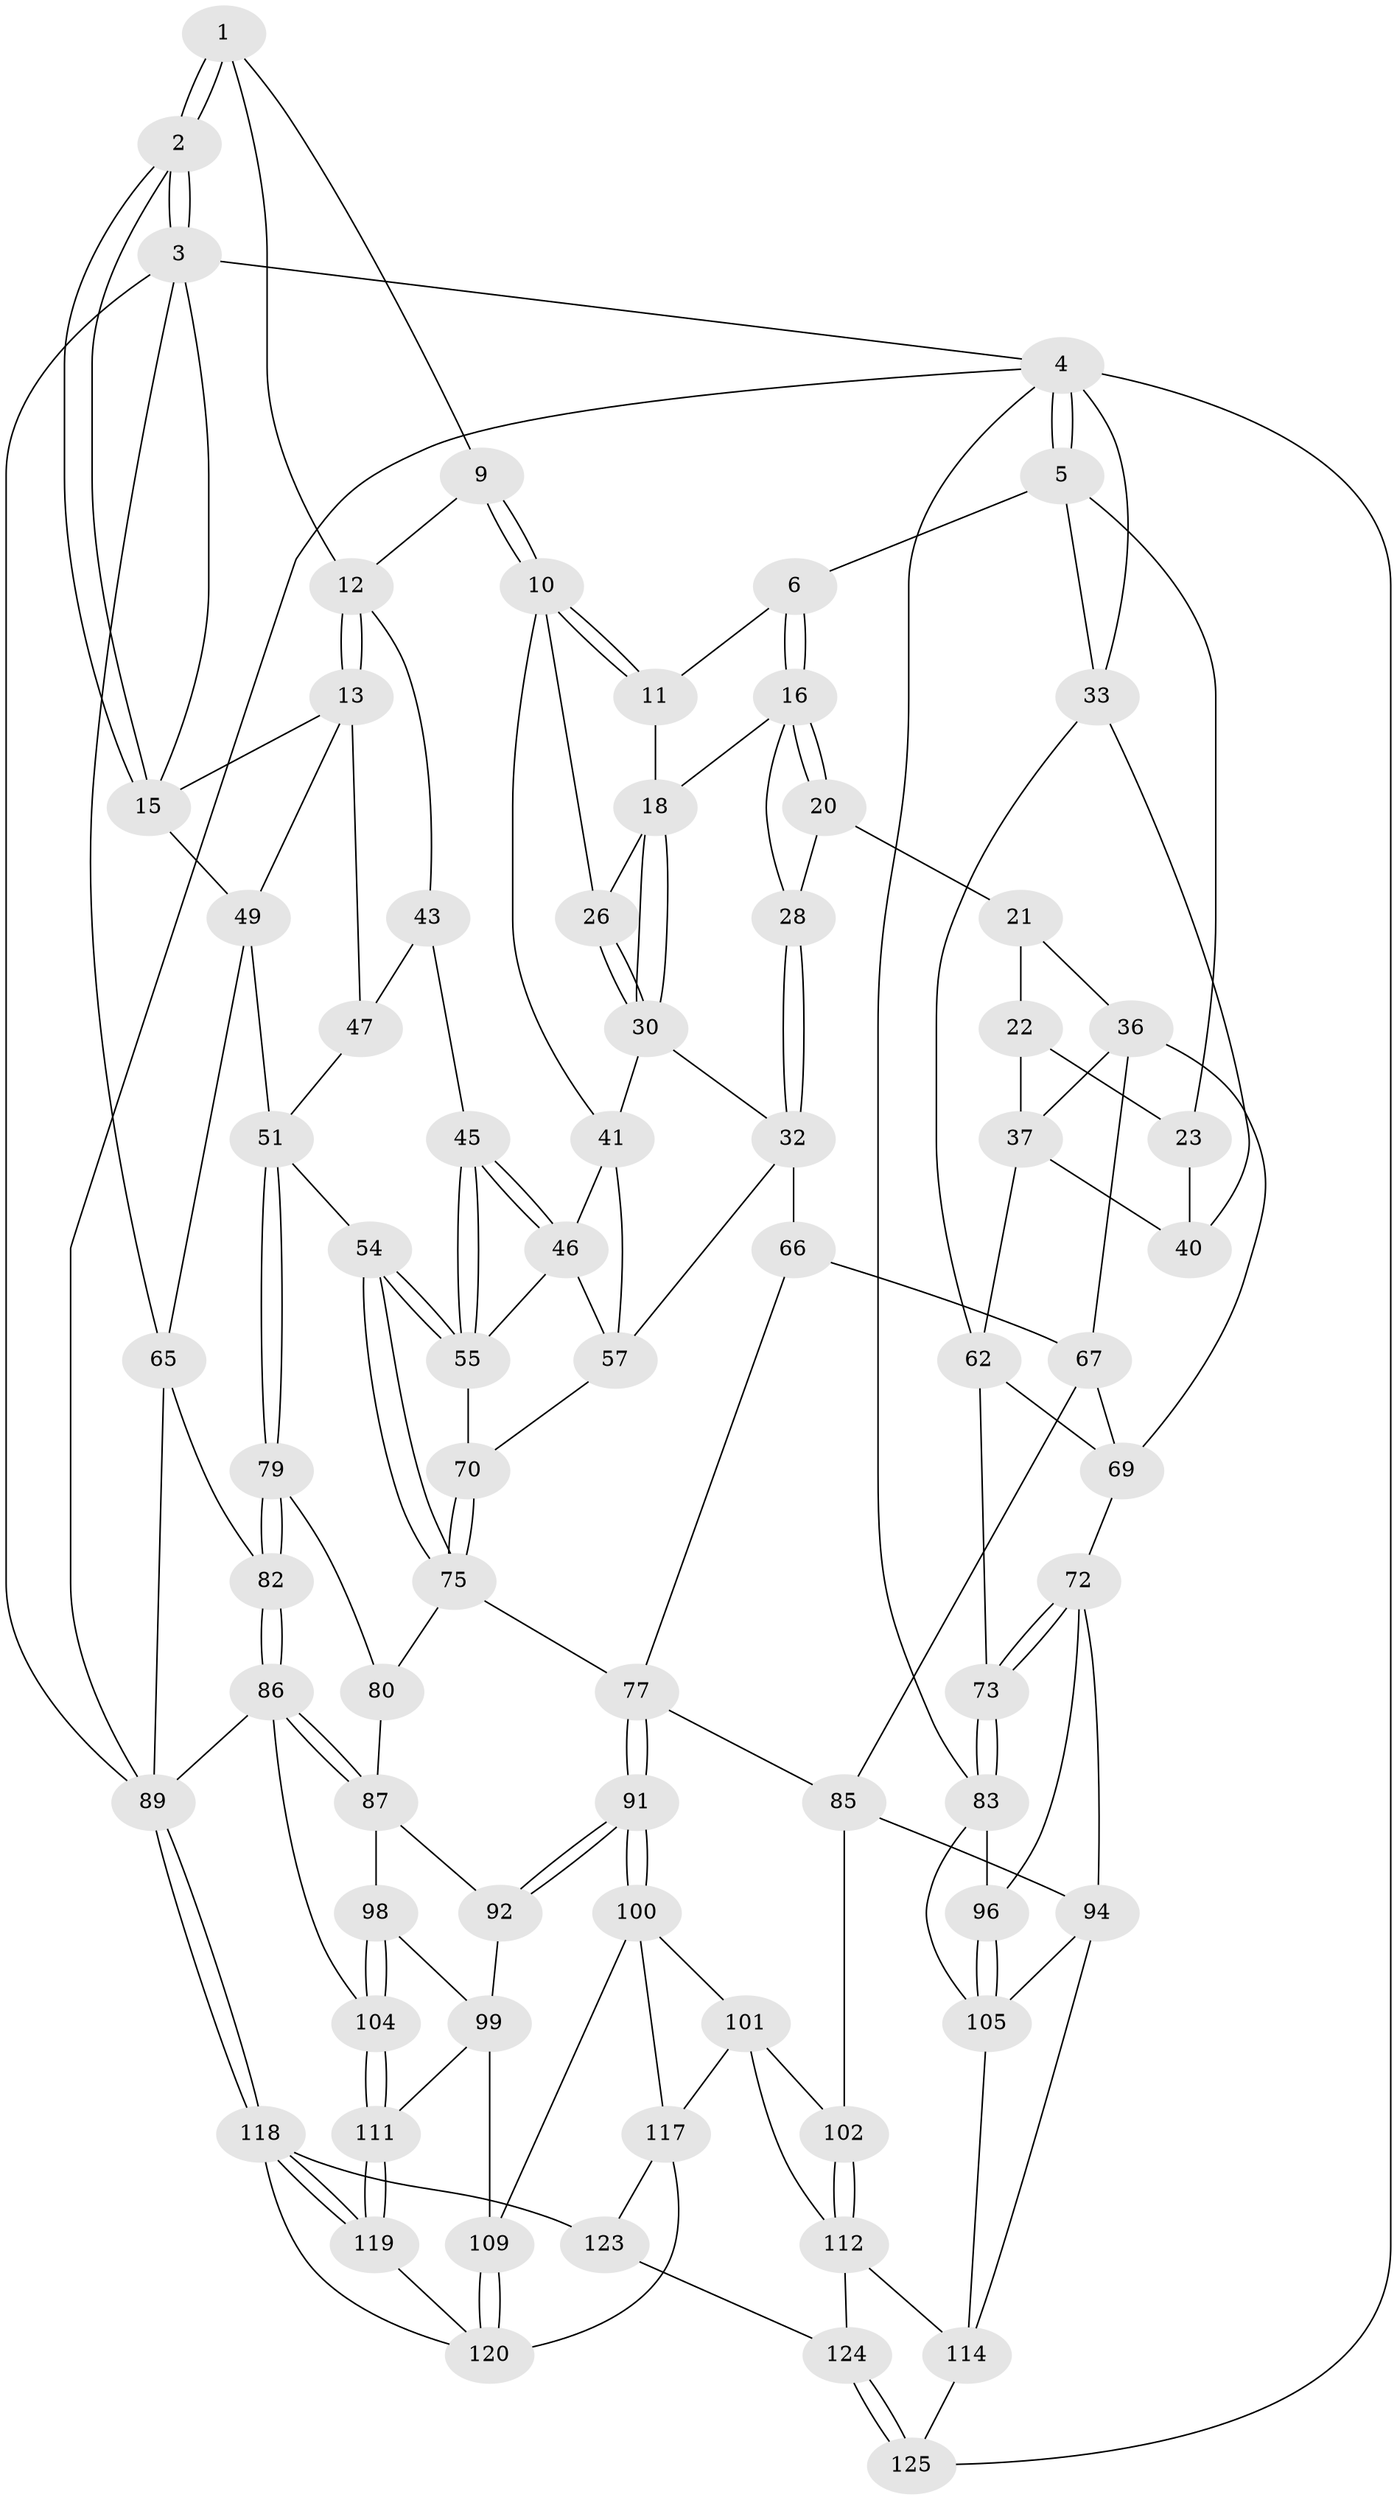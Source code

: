 // original degree distribution, {3: 0.015873015873015872, 6: 0.2222222222222222, 5: 0.5238095238095238, 4: 0.23809523809523808}
// Generated by graph-tools (version 1.1) at 2025/11/02/27/25 16:11:58]
// undirected, 76 vertices, 172 edges
graph export_dot {
graph [start="1"]
  node [color=gray90,style=filled];
  1 [pos="+0.6594128308179213+0",super="+8"];
  2 [pos="+1+0"];
  3 [pos="+1+0",super="+64"];
  4 [pos="+0+0",super="+84"];
  5 [pos="+0.09968204609664058+0",super="+24"];
  6 [pos="+0.2756963495515771+0",super="+7"];
  9 [pos="+0.6399778320524057+0.108757096145352"];
  10 [pos="+0.6381106482739025+0.10779573866325355",super="+25"];
  11 [pos="+0.5931109800419159+0"];
  12 [pos="+0.7376348893258939+0.06365218799975243",super="+27"];
  13 [pos="+0.8252474871618926+0.11069500760441392",super="+14"];
  15 [pos="+0.9160527407204508+0.05392836464434012",super="+53"];
  16 [pos="+0.29227386969956093+0",super="+17"];
  18 [pos="+0.4290662640496241+0.045055433771010595",super="+19"];
  20 [pos="+0.2331432070197457+0.06621008307220183",super="+29"];
  21 [pos="+0.18734864901201534+0.10602262645185868",super="+35"];
  22 [pos="+0.17728058356319462+0.11276720690981434",super="+38"];
  23 [pos="+0.14676841266708582+0.11845807302490657",super="+39"];
  26 [pos="+0.5498411480378771+0.11607637042793852"];
  28 [pos="+0.32376373018315163+0.2164518832612678"];
  30 [pos="+0.4572511132558618+0.1240663027497099",super="+31"];
  32 [pos="+0.3725614833708361+0.23879979807614599",super="+60"];
  33 [pos="+0.011842062872700584+0.16635340304497825",super="+34"];
  36 [pos="+0.2705813635153788+0.22838759844131598",super="+68"];
  37 [pos="+0.22600760099322045+0.22575571296967212",super="+61"];
  40 [pos="+0.07189920164418194+0.21574377778827208"];
  41 [pos="+0.5485638328897158+0.18430786451751793",super="+42"];
  43 [pos="+0.6568328580693974+0.13929722079042706",super="+44"];
  45 [pos="+0.6444543629163599+0.2221885665537549"];
  46 [pos="+0.5971368113767402+0.22084565668397682",super="+56"];
  47 [pos="+0.7940514564866991+0.13302649049944498",super="+48"];
  49 [pos="+0.8705538532968156+0.2176716639656783",super="+50"];
  51 [pos="+0.7957285814005287+0.3959606716199423",super="+52"];
  54 [pos="+0.7681510721289374+0.38330604523930356"];
  55 [pos="+0.7030813285978463+0.36375266608324264",super="+58"];
  57 [pos="+0.5306467743696246+0.2853599992190381",super="+59"];
  62 [pos="+0.10407303540565176+0.27847813080100314",super="+63"];
  65 [pos="+1+0.39854307998093136",super="+81"];
  66 [pos="+0.3269012189508576+0.4938421460086071"];
  67 [pos="+0.30335188397207574+0.4976316896243254",super="+74"];
  69 [pos="+0.13708919340744605+0.33591297046788987",super="+71"];
  70 [pos="+0.5637880778934102+0.39422563571212504"];
  72 [pos="+0.07539428132378401+0.5522848570030248",super="+95"];
  73 [pos="+0+0.5233432852603055"];
  75 [pos="+0.5661318107309684+0.5678598486962273",super="+76"];
  77 [pos="+0.5370595852452748+0.6572242044998805",super="+78"];
  79 [pos="+0.7877233678460636+0.5330169452946245"];
  80 [pos="+0.7830921682004531+0.537298162637941"];
  82 [pos="+0.8950068189711695+0.6194635636449359"];
  83 [pos="+0+0.7324860345406999",super="+97"];
  85 [pos="+0.28037463299538545+0.6987513326066697",super="+93"];
  86 [pos="+0.8778269173548151+0.7479645176896014",super="+103"];
  87 [pos="+0.778018465095184+0.7316677395031658",super="+88"];
  89 [pos="+1+1",super="+90"];
  91 [pos="+0.5380411216981028+0.6673014425186709"];
  92 [pos="+0.6504828565124994+0.7065922647255231"];
  94 [pos="+0.19918112074341845+0.7816487675203019",super="+107"];
  96 [pos="+0.07246046694188008+0.7655550072195778"];
  98 [pos="+0.7756354856588552+0.7329068389802571"];
  99 [pos="+0.7147017605319547+0.7506653588606441",super="+108"];
  100 [pos="+0.5172379126418528+0.7277633988775098",super="+110"];
  101 [pos="+0.38160276303880736+0.7740983632445456",super="+115"];
  102 [pos="+0.3353573499944433+0.7675003338869536"];
  104 [pos="+0.768622761541147+0.8664138166791413"];
  105 [pos="+0.11574577627761518+0.8040853061212612",super="+106"];
  109 [pos="+0.6047189636038447+0.854037619744928"];
  111 [pos="+0.7598586789053999+0.8731084435632129"];
  112 [pos="+0.29716826766040105+0.8852187585267237",super="+113"];
  114 [pos="+0.21701362886642458+0.8889008686155433",super="+116"];
  117 [pos="+0.4393723287699905+0.9599528442348506",super="+121"];
  118 [pos="+1+1",super="+126"];
  119 [pos="+0.755468502884486+0.8840572807197552"];
  120 [pos="+0.6198419238028182+0.8921123894569719",super="+122"];
  123 [pos="+0.4109751583393119+1"];
  124 [pos="+0.3239446983885288+1"];
  125 [pos="+0+1"];
  1 -- 2;
  1 -- 2;
  1 -- 12;
  1 -- 9;
  2 -- 3;
  2 -- 3;
  2 -- 15;
  2 -- 15;
  3 -- 4;
  3 -- 89;
  3 -- 65;
  3 -- 15;
  4 -- 5;
  4 -- 5;
  4 -- 89;
  4 -- 83;
  4 -- 125;
  4 -- 33;
  5 -- 6;
  5 -- 33;
  5 -- 23;
  6 -- 16;
  6 -- 16;
  6 -- 11;
  9 -- 10;
  9 -- 10;
  9 -- 12;
  10 -- 11;
  10 -- 11;
  10 -- 41;
  10 -- 26;
  11 -- 18;
  12 -- 13;
  12 -- 13;
  12 -- 43;
  13 -- 47;
  13 -- 49;
  13 -- 15;
  15 -- 49;
  16 -- 20;
  16 -- 20;
  16 -- 18;
  16 -- 28;
  18 -- 30;
  18 -- 30;
  18 -- 26;
  20 -- 21 [weight=2];
  20 -- 28;
  21 -- 22;
  21 -- 36;
  22 -- 23 [weight=2];
  22 -- 37;
  23 -- 40;
  26 -- 30;
  26 -- 30;
  28 -- 32;
  28 -- 32;
  30 -- 32;
  30 -- 41;
  32 -- 57;
  32 -- 66;
  33 -- 40;
  33 -- 62;
  36 -- 37;
  36 -- 67;
  36 -- 69;
  37 -- 40;
  37 -- 62;
  41 -- 46;
  41 -- 57;
  43 -- 47 [weight=2];
  43 -- 45;
  45 -- 46;
  45 -- 46;
  45 -- 55;
  45 -- 55;
  46 -- 57;
  46 -- 55;
  47 -- 51;
  49 -- 65;
  49 -- 51;
  51 -- 79;
  51 -- 79;
  51 -- 54;
  54 -- 55;
  54 -- 55;
  54 -- 75;
  54 -- 75;
  55 -- 70;
  57 -- 70;
  62 -- 69;
  62 -- 73;
  65 -- 82;
  65 -- 89;
  66 -- 67;
  66 -- 77;
  67 -- 85;
  67 -- 69;
  69 -- 72;
  70 -- 75;
  70 -- 75;
  72 -- 73;
  72 -- 73;
  72 -- 96;
  72 -- 94;
  73 -- 83;
  73 -- 83;
  75 -- 80;
  75 -- 77;
  77 -- 91;
  77 -- 91;
  77 -- 85;
  79 -- 80;
  79 -- 82;
  79 -- 82;
  80 -- 87;
  82 -- 86;
  82 -- 86;
  83 -- 96;
  83 -- 105;
  85 -- 94;
  85 -- 102;
  86 -- 87;
  86 -- 87;
  86 -- 104;
  86 -- 89;
  87 -- 98;
  87 -- 92;
  89 -- 118;
  89 -- 118;
  91 -- 92;
  91 -- 92;
  91 -- 100;
  91 -- 100;
  92 -- 99;
  94 -- 105;
  94 -- 114;
  96 -- 105;
  96 -- 105;
  98 -- 99;
  98 -- 104;
  98 -- 104;
  99 -- 109;
  99 -- 111;
  100 -- 101;
  100 -- 117;
  100 -- 109;
  101 -- 102;
  101 -- 112;
  101 -- 117;
  102 -- 112;
  102 -- 112;
  104 -- 111;
  104 -- 111;
  105 -- 114;
  109 -- 120;
  109 -- 120;
  111 -- 119;
  111 -- 119;
  112 -- 114;
  112 -- 124;
  114 -- 125;
  117 -- 120;
  117 -- 123;
  118 -- 119;
  118 -- 119;
  118 -- 123;
  118 -- 120;
  119 -- 120;
  123 -- 124;
  124 -- 125;
  124 -- 125;
}
